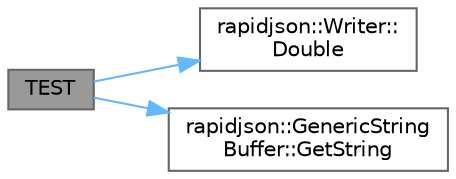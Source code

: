 digraph "TEST"
{
 // LATEX_PDF_SIZE
  bgcolor="transparent";
  edge [fontname=Helvetica,fontsize=10,labelfontname=Helvetica,labelfontsize=10];
  node [fontname=Helvetica,fontsize=10,shape=box,height=0.2,width=0.4];
  rankdir="LR";
  Node1 [id="Node000001",label="TEST",height=0.2,width=0.4,color="gray40", fillcolor="grey60", style="filled", fontcolor="black",tooltip=" "];
  Node1 -> Node2 [id="edge1_Node000001_Node000002",color="steelblue1",style="solid",tooltip=" "];
  Node2 [id="Node000002",label="rapidjson::Writer::\lDouble",height=0.2,width=0.4,color="grey40", fillcolor="white", style="filled",URL="$classrapidjson_1_1_writer.html#aff66881798d01e932a0b8b8ef97b0373",tooltip="Writes the given double value to the stream."];
  Node1 -> Node3 [id="edge2_Node000001_Node000003",color="steelblue1",style="solid",tooltip=" "];
  Node3 [id="Node000003",label="rapidjson::GenericString\lBuffer::GetString",height=0.2,width=0.4,color="grey40", fillcolor="white", style="filled",URL="$classrapidjson_1_1_generic_string_buffer.html#a138330b64d530a2c35f702d4e207ac2f",tooltip=" "];
}
